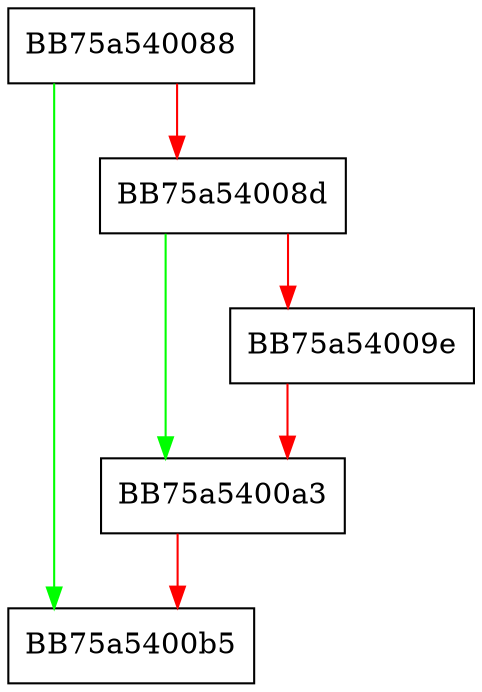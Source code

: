 digraph Rpf_PEDestroyVirtualMemory {
  node [shape="box"];
  graph [splines=ortho];
  BB75a540088 -> BB75a5400b5 [color="green"];
  BB75a540088 -> BB75a54008d [color="red"];
  BB75a54008d -> BB75a5400a3 [color="green"];
  BB75a54008d -> BB75a54009e [color="red"];
  BB75a54009e -> BB75a5400a3 [color="red"];
  BB75a5400a3 -> BB75a5400b5 [color="red"];
}